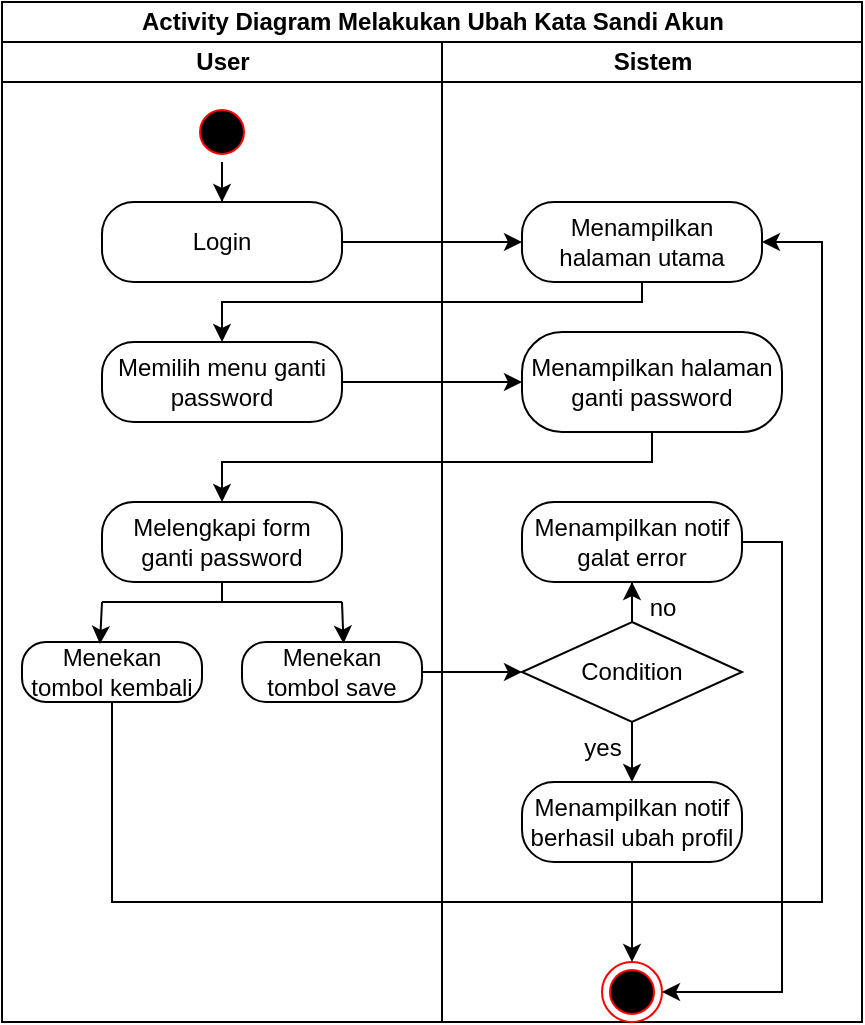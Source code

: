 <mxfile version="20.8.16" type="device"><diagram name="Halaman-1" id="QcM_v4b77sg4EotoPe2p"><mxGraphModel dx="592" dy="351" grid="1" gridSize="10" guides="1" tooltips="1" connect="1" arrows="1" fold="1" page="1" pageScale="1" pageWidth="827" pageHeight="1169" math="0" shadow="0"><root><mxCell id="0"/><mxCell id="1" parent="0"/><mxCell id="u4yl9TeXf4-urZHniM04-1" value="Activity Diagram Melakukan Ubah Kata Sandi Akun" style="swimlane;childLayout=stackLayout;resizeParent=1;resizeParentMax=0;startSize=20;html=1;" parent="1" vertex="1"><mxGeometry x="230" y="760" width="430" height="510" as="geometry"/></mxCell><mxCell id="u4yl9TeXf4-urZHniM04-2" value="User" style="swimlane;startSize=20;html=1;align=center;" parent="u4yl9TeXf4-urZHniM04-1" vertex="1"><mxGeometry y="20" width="220" height="490" as="geometry"/></mxCell><mxCell id="PYCMtcaw8c3EJMm1kfxX-6" style="edgeStyle=orthogonalEdgeStyle;rounded=0;orthogonalLoop=1;jettySize=auto;html=1;entryX=0.5;entryY=0;entryDx=0;entryDy=0;endArrow=classic;endFill=1;" edge="1" parent="u4yl9TeXf4-urZHniM04-2" source="u4yl9TeXf4-urZHniM04-3" target="u4yl9TeXf4-urZHniM04-5"><mxGeometry relative="1" as="geometry"/></mxCell><mxCell id="u4yl9TeXf4-urZHniM04-3" value="" style="ellipse;html=1;shape=startState;fillColor=#000000;strokeColor=#ff0000;" parent="u4yl9TeXf4-urZHniM04-2" vertex="1"><mxGeometry x="95" y="30" width="30" height="30" as="geometry"/></mxCell><mxCell id="u4yl9TeXf4-urZHniM04-5" value="Login" style="rounded=1;whiteSpace=wrap;html=1;arcSize=40;fontColor=#000000;fillColor=default;strokeColor=default;" parent="u4yl9TeXf4-urZHniM04-2" vertex="1"><mxGeometry x="50" y="80" width="120" height="40" as="geometry"/></mxCell><mxCell id="u4yl9TeXf4-urZHniM04-6" value="Memilih menu ganti password" style="rounded=1;whiteSpace=wrap;html=1;arcSize=40;fontColor=#000000;fillColor=default;strokeColor=default;" parent="u4yl9TeXf4-urZHniM04-2" vertex="1"><mxGeometry x="50" y="150" width="120" height="40" as="geometry"/></mxCell><mxCell id="u4yl9TeXf4-urZHniM04-7" value="Melengkapi form ganti password" style="rounded=1;whiteSpace=wrap;html=1;arcSize=40;fontColor=#000000;fillColor=default;strokeColor=default;" parent="u4yl9TeXf4-urZHniM04-2" vertex="1"><mxGeometry x="50" y="230" width="120" height="40" as="geometry"/></mxCell><mxCell id="u4yl9TeXf4-urZHniM04-8" value="Menekan tombol kembali" style="rounded=1;whiteSpace=wrap;html=1;arcSize=40;fontColor=#000000;fillColor=default;strokeColor=default;" parent="u4yl9TeXf4-urZHniM04-2" vertex="1"><mxGeometry x="10" y="300" width="90" height="30" as="geometry"/></mxCell><mxCell id="u4yl9TeXf4-urZHniM04-9" value="Menekan tombol save" style="rounded=1;whiteSpace=wrap;html=1;arcSize=40;fontColor=#000000;fillColor=default;strokeColor=default;" parent="u4yl9TeXf4-urZHniM04-2" vertex="1"><mxGeometry x="120" y="300" width="90" height="30" as="geometry"/></mxCell><mxCell id="u4yl9TeXf4-urZHniM04-21" value="" style="edgeStyle=orthogonalEdgeStyle;rounded=0;orthogonalLoop=1;jettySize=auto;html=1;" parent="u4yl9TeXf4-urZHniM04-1" source="u4yl9TeXf4-urZHniM04-6" target="u4yl9TeXf4-urZHniM04-11" edge="1"><mxGeometry relative="1" as="geometry"/></mxCell><mxCell id="u4yl9TeXf4-urZHniM04-22" value="" style="edgeStyle=orthogonalEdgeStyle;rounded=0;orthogonalLoop=1;jettySize=auto;html=1;" parent="u4yl9TeXf4-urZHniM04-1" source="u4yl9TeXf4-urZHniM04-5" target="u4yl9TeXf4-urZHniM04-12" edge="1"><mxGeometry relative="1" as="geometry"/></mxCell><mxCell id="u4yl9TeXf4-urZHniM04-23" style="edgeStyle=orthogonalEdgeStyle;rounded=0;orthogonalLoop=1;jettySize=auto;html=1;entryX=0.5;entryY=0;entryDx=0;entryDy=0;" parent="u4yl9TeXf4-urZHniM04-1" source="u4yl9TeXf4-urZHniM04-12" target="u4yl9TeXf4-urZHniM04-6" edge="1"><mxGeometry relative="1" as="geometry"><Array as="points"><mxPoint x="320" y="150"/><mxPoint x="110" y="150"/></Array></mxGeometry></mxCell><mxCell id="u4yl9TeXf4-urZHniM04-24" style="edgeStyle=orthogonalEdgeStyle;rounded=0;orthogonalLoop=1;jettySize=auto;html=1;entryX=1;entryY=0.5;entryDx=0;entryDy=0;" parent="u4yl9TeXf4-urZHniM04-1" source="u4yl9TeXf4-urZHniM04-8" target="u4yl9TeXf4-urZHniM04-12" edge="1"><mxGeometry relative="1" as="geometry"><Array as="points"><mxPoint x="55" y="450"/><mxPoint x="410" y="450"/><mxPoint x="410" y="120"/></Array></mxGeometry></mxCell><mxCell id="u4yl9TeXf4-urZHniM04-25" value="" style="edgeStyle=orthogonalEdgeStyle;rounded=0;orthogonalLoop=1;jettySize=auto;html=1;" parent="u4yl9TeXf4-urZHniM04-1" source="u4yl9TeXf4-urZHniM04-9" edge="1"><mxGeometry relative="1" as="geometry"><mxPoint x="260" y="335" as="targetPoint"/></mxGeometry></mxCell><mxCell id="u4yl9TeXf4-urZHniM04-26" style="edgeStyle=orthogonalEdgeStyle;rounded=0;orthogonalLoop=1;jettySize=auto;html=1;" parent="u4yl9TeXf4-urZHniM04-1" source="u4yl9TeXf4-urZHniM04-11" target="u4yl9TeXf4-urZHniM04-7" edge="1"><mxGeometry relative="1" as="geometry"><Array as="points"><mxPoint x="325" y="230"/><mxPoint x="110" y="230"/></Array></mxGeometry></mxCell><mxCell id="u4yl9TeXf4-urZHniM04-10" value="Sistem" style="swimlane;startSize=20;html=1;" parent="u4yl9TeXf4-urZHniM04-1" vertex="1"><mxGeometry x="220" y="20" width="210" height="490" as="geometry"/></mxCell><mxCell id="u4yl9TeXf4-urZHniM04-11" value="Menampilkan halaman ganti password" style="rounded=1;whiteSpace=wrap;html=1;arcSize=40;fontColor=#000000;fillColor=default;strokeColor=default;" parent="u4yl9TeXf4-urZHniM04-10" vertex="1"><mxGeometry x="40" y="145" width="130" height="50" as="geometry"/></mxCell><mxCell id="u4yl9TeXf4-urZHniM04-12" value="Menampilkan halaman utama" style="rounded=1;whiteSpace=wrap;html=1;arcSize=40;fontColor=#000000;fillColor=default;strokeColor=default;" parent="u4yl9TeXf4-urZHniM04-10" vertex="1"><mxGeometry x="40" y="80" width="120" height="40" as="geometry"/></mxCell><mxCell id="u4yl9TeXf4-urZHniM04-13" value="" style="ellipse;html=1;shape=endState;fillColor=#000000;strokeColor=#ff0000;" parent="u4yl9TeXf4-urZHniM04-10" vertex="1"><mxGeometry x="80" y="460" width="30" height="30" as="geometry"/></mxCell><mxCell id="u4yl9TeXf4-urZHniM04-14" value="" style="edgeStyle=orthogonalEdgeStyle;rounded=0;orthogonalLoop=1;jettySize=auto;html=1;" parent="u4yl9TeXf4-urZHniM04-10" source="u4yl9TeXf4-urZHniM04-16" target="u4yl9TeXf4-urZHniM04-18" edge="1"><mxGeometry relative="1" as="geometry"/></mxCell><mxCell id="u4yl9TeXf4-urZHniM04-15" value="" style="edgeStyle=orthogonalEdgeStyle;rounded=0;orthogonalLoop=1;jettySize=auto;html=1;" parent="u4yl9TeXf4-urZHniM04-10" source="u4yl9TeXf4-urZHniM04-16" target="u4yl9TeXf4-urZHniM04-20" edge="1"><mxGeometry relative="1" as="geometry"/></mxCell><mxCell id="u4yl9TeXf4-urZHniM04-16" value="Condition" style="rhombus;whiteSpace=wrap;html=1;fontColor=#000000;fillColor=default;strokeColor=default;" parent="u4yl9TeXf4-urZHniM04-10" vertex="1"><mxGeometry x="40" y="290" width="110" height="50" as="geometry"/></mxCell><mxCell id="u4yl9TeXf4-urZHniM04-17" value="" style="edgeStyle=orthogonalEdgeStyle;rounded=0;orthogonalLoop=1;jettySize=auto;html=1;" parent="u4yl9TeXf4-urZHniM04-10" source="u4yl9TeXf4-urZHniM04-18" target="u4yl9TeXf4-urZHniM04-13" edge="1"><mxGeometry relative="1" as="geometry"/></mxCell><mxCell id="u4yl9TeXf4-urZHniM04-18" value="Menampilkan notif berhasil ubah profil" style="rounded=1;whiteSpace=wrap;html=1;arcSize=40;fontColor=#000000;fillColor=default;strokeColor=default;" parent="u4yl9TeXf4-urZHniM04-10" vertex="1"><mxGeometry x="40" y="370" width="110" height="40" as="geometry"/></mxCell><mxCell id="PYCMtcaw8c3EJMm1kfxX-3" style="edgeStyle=orthogonalEdgeStyle;rounded=0;orthogonalLoop=1;jettySize=auto;html=1;entryX=1;entryY=0.5;entryDx=0;entryDy=0;endArrow=classic;endFill=1;" edge="1" parent="u4yl9TeXf4-urZHniM04-10" source="u4yl9TeXf4-urZHniM04-20" target="u4yl9TeXf4-urZHniM04-13"><mxGeometry relative="1" as="geometry"><Array as="points"><mxPoint x="170" y="250"/><mxPoint x="170" y="475"/></Array></mxGeometry></mxCell><mxCell id="u4yl9TeXf4-urZHniM04-20" value="Menampilkan notif galat error" style="rounded=1;whiteSpace=wrap;html=1;arcSize=40;fontColor=#000000;fillColor=default;strokeColor=default;" parent="u4yl9TeXf4-urZHniM04-10" vertex="1"><mxGeometry x="40" y="230" width="110" height="40" as="geometry"/></mxCell><mxCell id="u4yl9TeXf4-urZHniM04-27" value="" style="endArrow=none;html=1;rounded=0;" parent="1" edge="1"><mxGeometry width="50" height="50" relative="1" as="geometry"><mxPoint x="280" y="1060" as="sourcePoint"/><mxPoint x="400" y="1060" as="targetPoint"/></mxGeometry></mxCell><mxCell id="u4yl9TeXf4-urZHniM04-28" value="" style="endArrow=none;html=1;rounded=0;entryX=0.5;entryY=1;entryDx=0;entryDy=0;" parent="1" target="u4yl9TeXf4-urZHniM04-7" edge="1"><mxGeometry width="50" height="50" relative="1" as="geometry"><mxPoint x="340" y="1060" as="sourcePoint"/><mxPoint x="430" y="1100" as="targetPoint"/></mxGeometry></mxCell><mxCell id="u4yl9TeXf4-urZHniM04-29" value="" style="endArrow=classic;html=1;rounded=0;entryX=0.433;entryY=0.032;entryDx=0;entryDy=0;entryPerimeter=0;" parent="1" target="u4yl9TeXf4-urZHniM04-8" edge="1"><mxGeometry width="50" height="50" relative="1" as="geometry"><mxPoint x="280" y="1060" as="sourcePoint"/><mxPoint x="430" y="1100" as="targetPoint"/></mxGeometry></mxCell><mxCell id="u4yl9TeXf4-urZHniM04-30" value="" style="endArrow=classic;html=1;rounded=0;entryX=0.564;entryY=0.026;entryDx=0;entryDy=0;entryPerimeter=0;" parent="1" target="u4yl9TeXf4-urZHniM04-9" edge="1"><mxGeometry width="50" height="50" relative="1" as="geometry"><mxPoint x="400" y="1060" as="sourcePoint"/><mxPoint x="320" y="980" as="targetPoint"/></mxGeometry></mxCell><mxCell id="u4yl9TeXf4-urZHniM04-31" value="yes" style="text;html=1;align=center;verticalAlign=middle;resizable=0;points=[];autosize=1;strokeColor=none;fillColor=none;" parent="1" vertex="1"><mxGeometry x="510" y="1118" width="40" height="30" as="geometry"/></mxCell><mxCell id="u4yl9TeXf4-urZHniM04-32" value="no" style="text;html=1;align=center;verticalAlign=middle;resizable=0;points=[];autosize=1;strokeColor=none;fillColor=none;" parent="1" vertex="1"><mxGeometry x="540" y="1048" width="40" height="30" as="geometry"/></mxCell></root></mxGraphModel></diagram></mxfile>